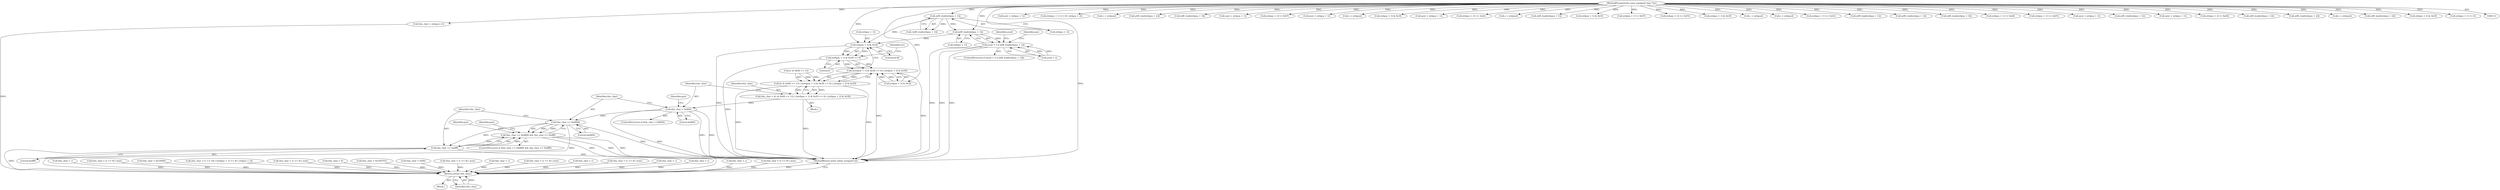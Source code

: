 digraph "0_php-src_0da8b8b801f9276359262f1ef8274c7812d3dfda?w=1_3@pointer" {
"1000272" [label="(Call,utf8_lead(str[pos + 1]))"];
"1000253" [label="(Call,utf8_trail(str[pos + 1]))"];
"1000114" [label="(MethodParameterIn,const unsigned char *str)"];
"1000268" [label="(Call,avail < 2 || utf8_lead(str[pos + 1]))"];
"1000310" [label="(Call,str[pos + 1] & 0x3f)"];
"1000309" [label="(Call,(str[pos + 1] & 0x3f) << 6)"];
"1000308" [label="(Call,((str[pos + 1] & 0x3f) << 6) | (str[pos + 2] & 0x3f))"];
"1000302" [label="(Call,((c & 0x0f) << 12) | ((str[pos + 1] & 0x3f) << 6) | (str[pos + 2] & 0x3f))"];
"1000300" [label="(Call,this_char = ((c & 0x0f) << 12) | ((str[pos + 1] & 0x3f) << 6) | (str[pos + 2] & 0x3f))"];
"1000326" [label="(Call,this_char < 0x800)"];
"1000336" [label="(Call,this_char >= 0xd800)"];
"1000335" [label="(Call,this_char >= 0xd800 && this_char <= 0xdfff)"];
"1000339" [label="(Call,this_char <= 0xdfff)"];
"1001107" [label="(Return,return this_char;)"];
"1000561" [label="(Call,this_char = c)"];
"1000868" [label="(Call,this_char = (c << 8) | next)"];
"1000326" [label="(Call,this_char < 0x800)"];
"1000681" [label="(Call,next = str[pos + 1])"];
"1000308" [label="(Call,((str[pos + 1] & 0x3f) << 6) | (str[pos + 2] & 0x3f))"];
"1001057" [label="(Call,(str[pos + 1] << 8) | str[pos + 2])"];
"1000340" [label="(Identifier,this_char)"];
"1000114" [label="(MethodParameterIn,const unsigned char *str)"];
"1000475" [label="(Call,this_char < 0x10000)"];
"1000829" [label="(Call,c = str[pos])"];
"1000376" [label="(Call,utf8_trail(str[pos + 2]))"];
"1000254" [label="(Call,str[pos + 1])"];
"1000383" [label="(Call,utf8_trail(str[pos + 3]))"];
"1000852" [label="(Call,next = str[pos + 1])"];
"1001051" [label="(Call,this_char = (c << 16) | (str[pos + 1] << 8) | str[pos + 2])"];
"1001035" [label="(Call,str[pos + 2] != 0xFF)"];
"1000594" [label="(Call,next = str[pos + 1])"];
"1000336" [label="(Call,this_char >= 0xd800)"];
"1001107" [label="(Return,return this_char;)"];
"1000923" [label="(Call,this_char = (c << 8) | next)"];
"1000658" [label="(Call,c = str[pos])"];
"1000309" [label="(Call,(str[pos + 1] & 0x3f) << 6)"];
"1000285" [label="(Identifier,avail)"];
"1000466" [label="(Call,str[pos + 3] & 0x3f)"];
"1000125" [label="(Call,this_char = 0)"];
"1000302" [label="(Call,((c & 0x0f) << 12) | ((str[pos + 1] & 0x3f) << 6) | (str[pos + 2] & 0x3f))"];
"1000478" [label="(Call,this_char > 0x10FFFF)"];
"1000253" [label="(Call,utf8_trail(str[pos + 1]))"];
"1000311" [label="(Call,str[pos + 1])"];
"1000118" [label="(Block,)"];
"1000766" [label="(Call,next = str[pos + 1])"];
"1000983" [label="(Call,str[pos + 2] >= 0xA1)"];
"1001108" [label="(Identifier,this_char)"];
"1000150" [label="(Call,c = str[pos])"];
"1000200" [label="(Call,utf8_lead(str[pos + 1]))"];
"1000216" [label="(Call,str[pos + 1] & 0x3f)"];
"1000224" [label="(Call,this_char < 0x80)"];
"1001011" [label="(Call,str[pos + 1] != 0xFF)"];
"1000344" [label="(Identifier,pos)"];
"1000990" [label="(Call,str[pos + 2] <= 0xFE)"];
"1000618" [label="(Call,this_char = (c << 8) | next)"];
"1000160" [label="(Call,this_char = c)"];
"1000448" [label="(Call,str[pos + 1] & 0x3f)"];
"1000268" [label="(Call,avail < 2 || utf8_lead(str[pos + 1]))"];
"1000497" [label="(Call,c = str[pos])"];
"1000571" [label="(Call,c = str[pos])"];
"1000967" [label="(Call,str[pos + 1] >= 0xA1)"];
"1000395" [label="(Call,utf8_lead(str[pos + 1]))"];
"1000368" [label="(Call,utf8_trail(str[pos + 1]))"];
"1000279" [label="(Identifier,pos)"];
"1000777" [label="(Call,this_char = (c << 8) | next)"];
"1000814" [label="(Call,this_char = c)"];
"1000425" [label="(Call,utf8_lead(str[pos + 3]))"];
"1001004" [label="(Call,str[pos + 1] != 0xA0)"];
"1000325" [label="(ControlStructure,if (this_char < 0x800))"];
"1000692" [label="(Call,this_char = (c << 8) | next)"];
"1000974" [label="(Call,str[pos + 1] <= 0xFE)"];
"1000520" [label="(Call,next = str[pos + 1])"];
"1000328" [label="(Literal,0x800)"];
"1000300" [label="(Call,this_char = ((c & 0x0f) << 12) | ((str[pos + 1] & 0x3f) << 6) | (str[pos + 2] & 0x3f))"];
"1000190" [label="(Call,utf8_trail(str[pos + 1]))"];
"1000320" [label="(Identifier,str)"];
"1001109" [label="(MethodReturn,static inline unsigned int)"];
"1000272" [label="(Call,utf8_lead(str[pos + 1]))"];
"1000335" [label="(Call,this_char >= 0xd800 && this_char <= 0xdfff)"];
"1000239" [label="(Block,)"];
"1000310" [label="(Call,str[pos + 1] & 0x3f)"];
"1000334" [label="(ControlStructure,if (this_char >= 0xd800 && this_char <= 0xdfff))"];
"1000317" [label="(Literal,6)"];
"1000252" [label="(Call,!utf8_trail(str[pos + 1]))"];
"1000907" [label="(Call,next = str[pos + 1])"];
"1000316" [label="(Literal,0x3f)"];
"1000720" [label="(Call,this_char = c)"];
"1001083" [label="(Call,this_char = c)"];
"1000338" [label="(Literal,0xd800)"];
"1000327" [label="(Identifier,this_char)"];
"1001028" [label="(Call,str[pos + 2] != 0xA0)"];
"1001096" [label="(Call,this_char = str[pos++])"];
"1000648" [label="(Call,this_char = c)"];
"1000410" [label="(Call,utf8_lead(str[pos + 2]))"];
"1000267" [label="(ControlStructure,if (avail < 2 || utf8_lead(str[pos + 1])))"];
"1000303" [label="(Call,(c & 0x0f) << 12)"];
"1000347" [label="(Identifier,pos)"];
"1000260" [label="(Call,utf8_trail(str[pos + 2]))"];
"1000301" [label="(Identifier,this_char)"];
"1000318" [label="(Call,str[pos + 2] & 0x3f)"];
"1000735" [label="(Call,c = str[pos])"];
"1000269" [label="(Call,avail < 2)"];
"1000287" [label="(Call,utf8_lead(str[pos + 2]))"];
"1000339" [label="(Call,this_char <= 0xdfff)"];
"1000544" [label="(Call,this_char = (c << 8) | next)"];
"1000273" [label="(Call,str[pos + 1])"];
"1000458" [label="(Call,str[pos + 2] & 0x3f)"];
"1000337" [label="(Identifier,this_char)"];
"1000341" [label="(Literal,0xdfff)"];
"1001058" [label="(Call,str[pos + 1] << 8)"];
"1000331" [label="(Identifier,pos)"];
"1000272" -> "1000268"  [label="AST: "];
"1000272" -> "1000273"  [label="CFG: "];
"1000273" -> "1000272"  [label="AST: "];
"1000268" -> "1000272"  [label="CFG: "];
"1000272" -> "1000268"  [label="DDG: "];
"1000253" -> "1000272"  [label="DDG: "];
"1000114" -> "1000272"  [label="DDG: "];
"1000272" -> "1000310"  [label="DDG: "];
"1000253" -> "1000252"  [label="AST: "];
"1000253" -> "1000254"  [label="CFG: "];
"1000254" -> "1000253"  [label="AST: "];
"1000252" -> "1000253"  [label="CFG: "];
"1000253" -> "1000252"  [label="DDG: "];
"1000114" -> "1000253"  [label="DDG: "];
"1000253" -> "1000310"  [label="DDG: "];
"1000114" -> "1000112"  [label="AST: "];
"1000114" -> "1001109"  [label="DDG: "];
"1000114" -> "1000150"  [label="DDG: "];
"1000114" -> "1000190"  [label="DDG: "];
"1000114" -> "1000200"  [label="DDG: "];
"1000114" -> "1000216"  [label="DDG: "];
"1000114" -> "1000260"  [label="DDG: "];
"1000114" -> "1000287"  [label="DDG: "];
"1000114" -> "1000310"  [label="DDG: "];
"1000114" -> "1000318"  [label="DDG: "];
"1000114" -> "1000368"  [label="DDG: "];
"1000114" -> "1000376"  [label="DDG: "];
"1000114" -> "1000383"  [label="DDG: "];
"1000114" -> "1000395"  [label="DDG: "];
"1000114" -> "1000410"  [label="DDG: "];
"1000114" -> "1000425"  [label="DDG: "];
"1000114" -> "1000448"  [label="DDG: "];
"1000114" -> "1000458"  [label="DDG: "];
"1000114" -> "1000466"  [label="DDG: "];
"1000114" -> "1000497"  [label="DDG: "];
"1000114" -> "1000520"  [label="DDG: "];
"1000114" -> "1000571"  [label="DDG: "];
"1000114" -> "1000594"  [label="DDG: "];
"1000114" -> "1000658"  [label="DDG: "];
"1000114" -> "1000681"  [label="DDG: "];
"1000114" -> "1000735"  [label="DDG: "];
"1000114" -> "1000766"  [label="DDG: "];
"1000114" -> "1000829"  [label="DDG: "];
"1000114" -> "1000852"  [label="DDG: "];
"1000114" -> "1000907"  [label="DDG: "];
"1000114" -> "1000967"  [label="DDG: "];
"1000114" -> "1000974"  [label="DDG: "];
"1000114" -> "1000983"  [label="DDG: "];
"1000114" -> "1000990"  [label="DDG: "];
"1000114" -> "1001004"  [label="DDG: "];
"1000114" -> "1001011"  [label="DDG: "];
"1000114" -> "1001028"  [label="DDG: "];
"1000114" -> "1001035"  [label="DDG: "];
"1000114" -> "1001058"  [label="DDG: "];
"1000114" -> "1001057"  [label="DDG: "];
"1000114" -> "1001096"  [label="DDG: "];
"1000268" -> "1000267"  [label="AST: "];
"1000268" -> "1000269"  [label="CFG: "];
"1000269" -> "1000268"  [label="AST: "];
"1000279" -> "1000268"  [label="CFG: "];
"1000285" -> "1000268"  [label="CFG: "];
"1000268" -> "1001109"  [label="DDG: "];
"1000268" -> "1001109"  [label="DDG: "];
"1000268" -> "1001109"  [label="DDG: "];
"1000269" -> "1000268"  [label="DDG: "];
"1000269" -> "1000268"  [label="DDG: "];
"1000310" -> "1000309"  [label="AST: "];
"1000310" -> "1000316"  [label="CFG: "];
"1000311" -> "1000310"  [label="AST: "];
"1000316" -> "1000310"  [label="AST: "];
"1000317" -> "1000310"  [label="CFG: "];
"1000310" -> "1001109"  [label="DDG: "];
"1000310" -> "1000309"  [label="DDG: "];
"1000310" -> "1000309"  [label="DDG: "];
"1000309" -> "1000308"  [label="AST: "];
"1000309" -> "1000317"  [label="CFG: "];
"1000317" -> "1000309"  [label="AST: "];
"1000320" -> "1000309"  [label="CFG: "];
"1000309" -> "1001109"  [label="DDG: "];
"1000309" -> "1000308"  [label="DDG: "];
"1000309" -> "1000308"  [label="DDG: "];
"1000308" -> "1000302"  [label="AST: "];
"1000308" -> "1000318"  [label="CFG: "];
"1000318" -> "1000308"  [label="AST: "];
"1000302" -> "1000308"  [label="CFG: "];
"1000308" -> "1001109"  [label="DDG: "];
"1000308" -> "1001109"  [label="DDG: "];
"1000308" -> "1000302"  [label="DDG: "];
"1000308" -> "1000302"  [label="DDG: "];
"1000318" -> "1000308"  [label="DDG: "];
"1000318" -> "1000308"  [label="DDG: "];
"1000302" -> "1000300"  [label="AST: "];
"1000303" -> "1000302"  [label="AST: "];
"1000300" -> "1000302"  [label="CFG: "];
"1000302" -> "1001109"  [label="DDG: "];
"1000302" -> "1001109"  [label="DDG: "];
"1000302" -> "1000300"  [label="DDG: "];
"1000302" -> "1000300"  [label="DDG: "];
"1000303" -> "1000302"  [label="DDG: "];
"1000303" -> "1000302"  [label="DDG: "];
"1000300" -> "1000239"  [label="AST: "];
"1000301" -> "1000300"  [label="AST: "];
"1000327" -> "1000300"  [label="CFG: "];
"1000300" -> "1001109"  [label="DDG: "];
"1000300" -> "1000326"  [label="DDG: "];
"1000326" -> "1000325"  [label="AST: "];
"1000326" -> "1000328"  [label="CFG: "];
"1000327" -> "1000326"  [label="AST: "];
"1000328" -> "1000326"  [label="AST: "];
"1000331" -> "1000326"  [label="CFG: "];
"1000337" -> "1000326"  [label="CFG: "];
"1000326" -> "1001109"  [label="DDG: "];
"1000326" -> "1001109"  [label="DDG: "];
"1000326" -> "1000336"  [label="DDG: "];
"1000326" -> "1001107"  [label="DDG: "];
"1000336" -> "1000335"  [label="AST: "];
"1000336" -> "1000338"  [label="CFG: "];
"1000337" -> "1000336"  [label="AST: "];
"1000338" -> "1000336"  [label="AST: "];
"1000340" -> "1000336"  [label="CFG: "];
"1000335" -> "1000336"  [label="CFG: "];
"1000336" -> "1001109"  [label="DDG: "];
"1000336" -> "1000335"  [label="DDG: "];
"1000336" -> "1000335"  [label="DDG: "];
"1000336" -> "1000339"  [label="DDG: "];
"1000336" -> "1001107"  [label="DDG: "];
"1000335" -> "1000334"  [label="AST: "];
"1000335" -> "1000339"  [label="CFG: "];
"1000339" -> "1000335"  [label="AST: "];
"1000344" -> "1000335"  [label="CFG: "];
"1000347" -> "1000335"  [label="CFG: "];
"1000335" -> "1001109"  [label="DDG: "];
"1000335" -> "1001109"  [label="DDG: "];
"1000335" -> "1001109"  [label="DDG: "];
"1000339" -> "1000335"  [label="DDG: "];
"1000339" -> "1000335"  [label="DDG: "];
"1000339" -> "1000341"  [label="CFG: "];
"1000340" -> "1000339"  [label="AST: "];
"1000341" -> "1000339"  [label="AST: "];
"1000339" -> "1001109"  [label="DDG: "];
"1000339" -> "1001107"  [label="DDG: "];
"1001107" -> "1000118"  [label="AST: "];
"1001107" -> "1001108"  [label="CFG: "];
"1001108" -> "1001107"  [label="AST: "];
"1001109" -> "1001107"  [label="CFG: "];
"1001107" -> "1001109"  [label="DDG: "];
"1001108" -> "1001107"  [label="DDG: "];
"1000561" -> "1001107"  [label="DDG: "];
"1000475" -> "1001107"  [label="DDG: "];
"1000814" -> "1001107"  [label="DDG: "];
"1001083" -> "1001107"  [label="DDG: "];
"1000648" -> "1001107"  [label="DDG: "];
"1000777" -> "1001107"  [label="DDG: "];
"1000868" -> "1001107"  [label="DDG: "];
"1000125" -> "1001107"  [label="DDG: "];
"1000692" -> "1001107"  [label="DDG: "];
"1000224" -> "1001107"  [label="DDG: "];
"1001096" -> "1001107"  [label="DDG: "];
"1000478" -> "1001107"  [label="DDG: "];
"1000720" -> "1001107"  [label="DDG: "];
"1000544" -> "1001107"  [label="DDG: "];
"1000618" -> "1001107"  [label="DDG: "];
"1001051" -> "1001107"  [label="DDG: "];
"1000923" -> "1001107"  [label="DDG: "];
"1000160" -> "1001107"  [label="DDG: "];
}
